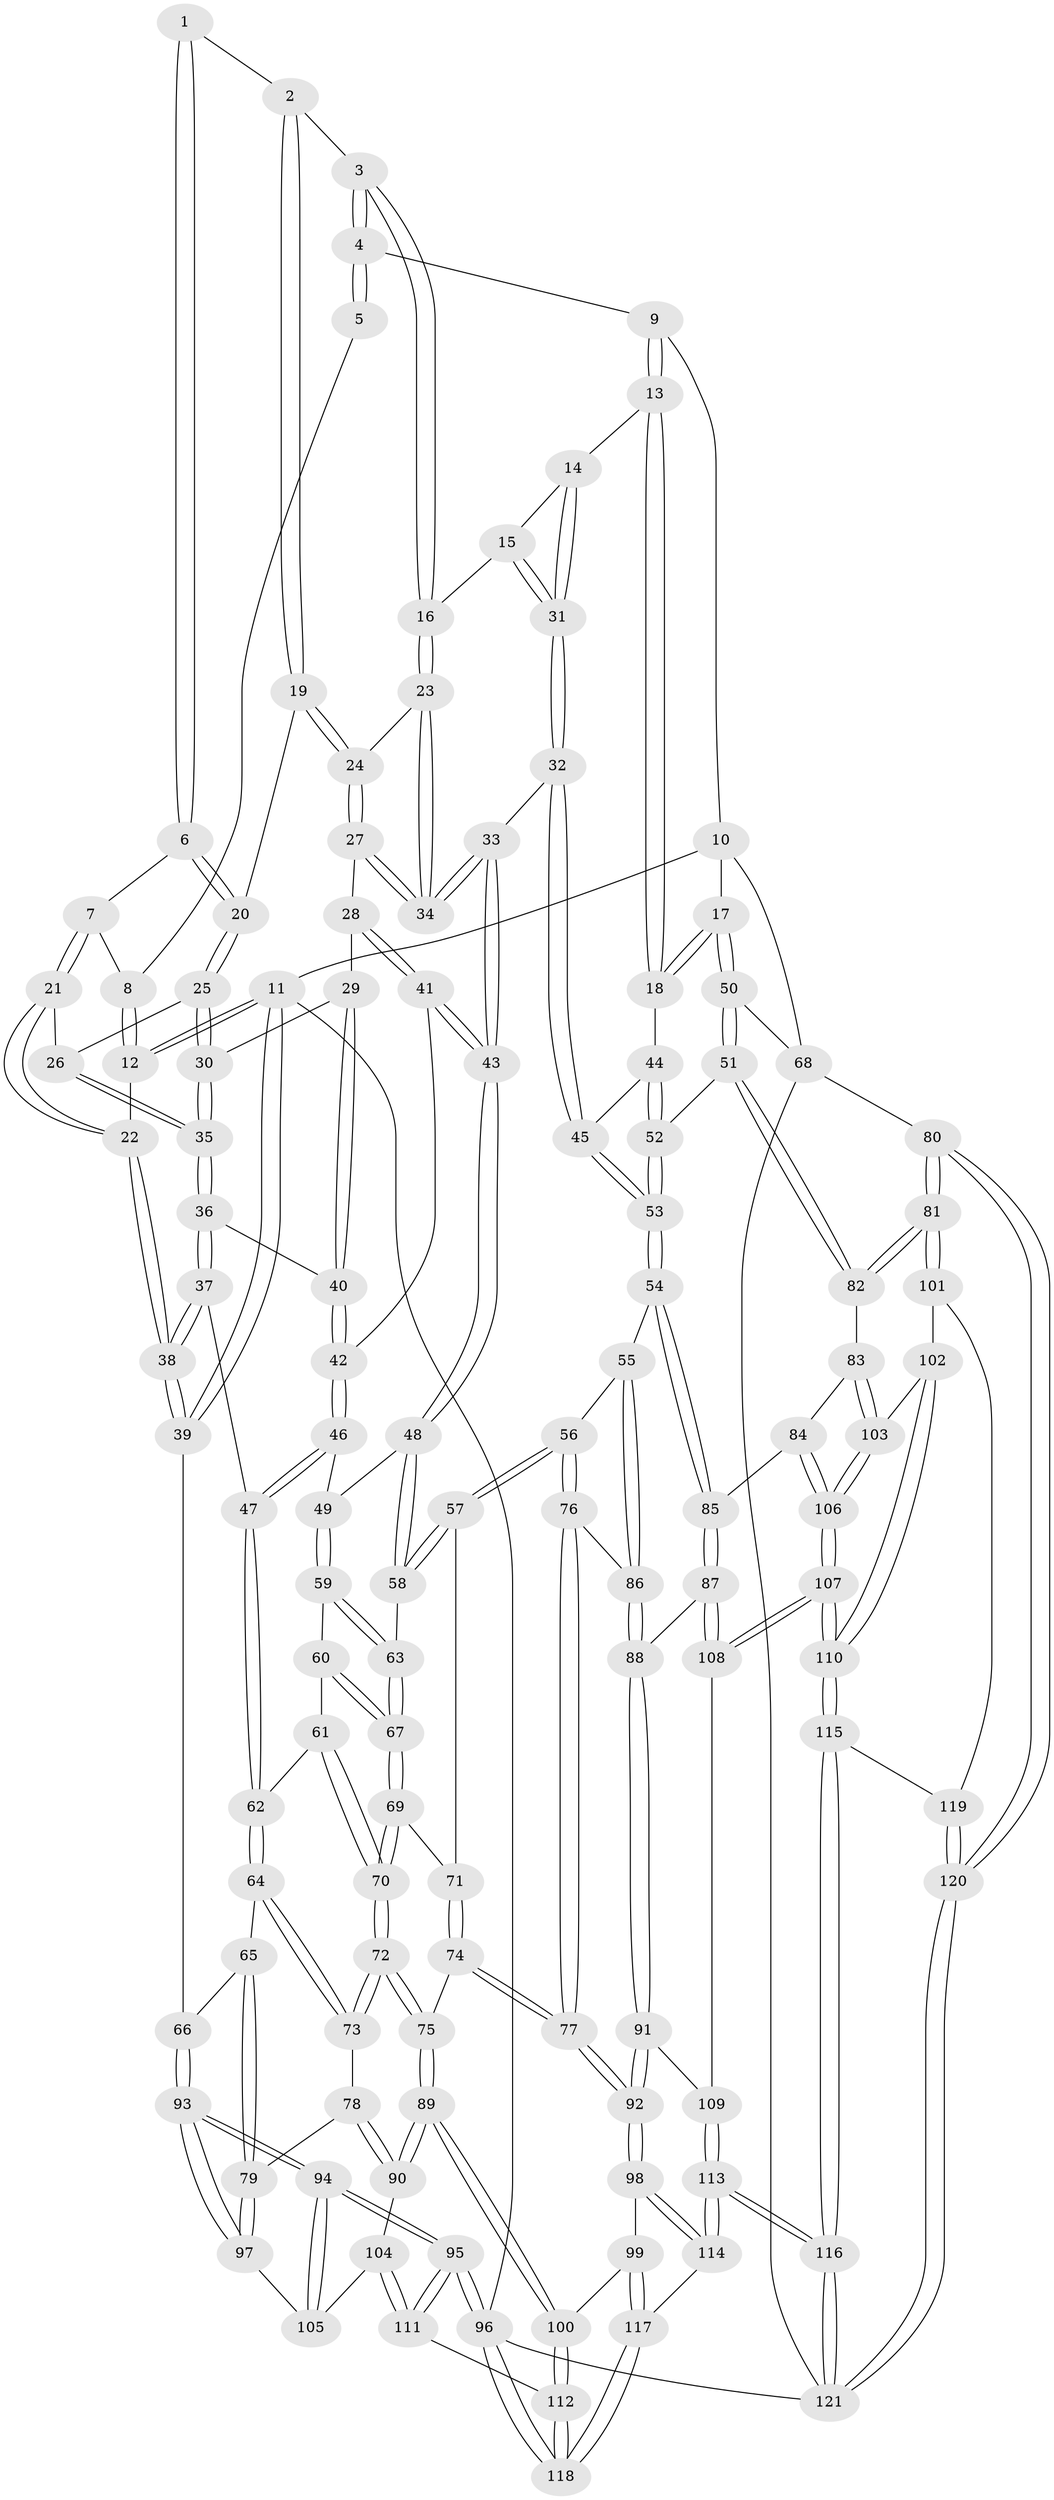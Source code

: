 // Generated by graph-tools (version 1.1) at 2025/01/03/09/25 05:01:08]
// undirected, 121 vertices, 299 edges
graph export_dot {
graph [start="1"]
  node [color=gray90,style=filled];
  1 [pos="+0.42701875077112517+0.013660951917952502"];
  2 [pos="+0.47286585771084877+0.06375510316385848"];
  3 [pos="+0.5420048159771377+0.043502599347703674"];
  4 [pos="+0.6749426695733843+0"];
  5 [pos="+0.35407796951859655+0"];
  6 [pos="+0.3634706948932097+0.08192294884626003"];
  7 [pos="+0.2058866396887873+0"];
  8 [pos="+0.19773254410651042+0"];
  9 [pos="+0.7509686283324063+0"];
  10 [pos="+1+0"];
  11 [pos="+0+0"];
  12 [pos="+0+0"];
  13 [pos="+0.8142973649711516+0.15763826628486233"];
  14 [pos="+0.6892056672375241+0.184793904198832"];
  15 [pos="+0.5670923631328929+0.1456900968556527"];
  16 [pos="+0.5655335199459353+0.14507234847657605"];
  17 [pos="+0.9548412820442523+0.2849416949038354"];
  18 [pos="+0.8404052868186763+0.1878724167394939"];
  19 [pos="+0.4225482662968376+0.11238480437492666"];
  20 [pos="+0.3737514026455859+0.09987185186554341"];
  21 [pos="+0.15604107701018305+0.11334475337007943"];
  22 [pos="+0.07790280378912569+0.150472156743937"];
  23 [pos="+0.5267062409052058+0.17367140657573749"];
  24 [pos="+0.45284257919127163+0.1752459235943479"];
  25 [pos="+0.3365656790801528+0.150443125456703"];
  26 [pos="+0.18114527600299285+0.14283569831470558"];
  27 [pos="+0.4164487326129741+0.24135845593450195"];
  28 [pos="+0.3953321974150751+0.2508398265767759"];
  29 [pos="+0.35090329329358605+0.21714531631477657"];
  30 [pos="+0.3498812126287324+0.21541059673541987"];
  31 [pos="+0.5799600897973023+0.3110580414537328"];
  32 [pos="+0.5640585161313667+0.33183874108823946"];
  33 [pos="+0.5547504786387045+0.3305329478989537"];
  34 [pos="+0.5362041273413354+0.3054273204630138"];
  35 [pos="+0.20049840361480115+0.18985242717606038"];
  36 [pos="+0.21985320715381598+0.28512675217310973"];
  37 [pos="+0.17994419324345148+0.37021381521579466"];
  38 [pos="+0+0.2773430604558284"];
  39 [pos="+0+0.2897589042063513"];
  40 [pos="+0.2328501882172947+0.2844532570367549"];
  41 [pos="+0.3802527876737448+0.2923908299901908"];
  42 [pos="+0.3631387156281196+0.31255117672036226"];
  43 [pos="+0.49293079871093404+0.37463818338826815"];
  44 [pos="+0.6871274784226397+0.3248033840005251"];
  45 [pos="+0.5756026424505428+0.34274412517335556"];
  46 [pos="+0.35363606567421235+0.3927933837643335"];
  47 [pos="+0.19170367472635544+0.3955289072514615"];
  48 [pos="+0.46438250276289955+0.414631076211091"];
  49 [pos="+0.37850743499863027+0.42309231052171054"];
  50 [pos="+1+0.33417638009810435"];
  51 [pos="+0.844463869512644+0.4962349053304656"];
  52 [pos="+0.7279609139123165+0.5159894475609714"];
  53 [pos="+0.6854729222136509+0.5277331940266298"];
  54 [pos="+0.6848564164661003+0.5283080013188036"];
  55 [pos="+0.6689079724917796+0.5343371455907511"];
  56 [pos="+0.5817160161731599+0.5474621779451012"];
  57 [pos="+0.5696880904612226+0.5456804562598112"];
  58 [pos="+0.5089779072665204+0.5120483115881506"];
  59 [pos="+0.37236911167419007+0.44620348030107143"];
  60 [pos="+0.3189428743473309+0.48982977278840806"];
  61 [pos="+0.27661877278164737+0.5122726247512847"];
  62 [pos="+0.187435505915831+0.4953317087042116"];
  63 [pos="+0.41014557972481724+0.5416838261066341"];
  64 [pos="+0.1746785902413904+0.5134527682916417"];
  65 [pos="+0.11747326926203+0.5534316212705294"];
  66 [pos="+0+0.47571557169059353"];
  67 [pos="+0.3935887706194094+0.5703227193747145"];
  68 [pos="+1+0.33315298450817404"];
  69 [pos="+0.39188418944208453+0.5744093528358614"];
  70 [pos="+0.352387461392231+0.6082473134080386"];
  71 [pos="+0.4715731041899731+0.6181249728120451"];
  72 [pos="+0.3382895636859128+0.6505183628738596"];
  73 [pos="+0.27532560591774713+0.6466162727150552"];
  74 [pos="+0.4639537495096109+0.6765229771084776"];
  75 [pos="+0.352175381044958+0.6779200307831733"];
  76 [pos="+0.5247874119653192+0.6932055991378109"];
  77 [pos="+0.49665757376022934+0.7068292376968389"];
  78 [pos="+0.2242077828196776+0.6814054669971498"];
  79 [pos="+0.12389400484953843+0.699084445736779"];
  80 [pos="+1+0.8129670702286814"];
  81 [pos="+1+0.8114179604247475"];
  82 [pos="+0.8780533005680532+0.658954202970994"];
  83 [pos="+0.8560964228189722+0.7070337721464112"];
  84 [pos="+0.7585775340738047+0.7554511783495875"];
  85 [pos="+0.705868847648726+0.7380348664594402"];
  86 [pos="+0.5912518368407121+0.709175536579013"];
  87 [pos="+0.6624341983624309+0.7674277812695706"];
  88 [pos="+0.6229313843527213+0.7660778034247514"];
  89 [pos="+0.34429675908435253+0.8139219796060376"];
  90 [pos="+0.2986831620366437+0.8132127622464941"];
  91 [pos="+0.5239649489278937+0.840853803515905"];
  92 [pos="+0.48036564765845463+0.8327116876522531"];
  93 [pos="+0+0.875740190694501"];
  94 [pos="+0+1"];
  95 [pos="+0+1"];
  96 [pos="+0+1"];
  97 [pos="+0.11561620692998968+0.7157118060989756"];
  98 [pos="+0.4607823072319663+0.8400896426497733"];
  99 [pos="+0.37036131263605304+0.8314482622092053"];
  100 [pos="+0.34970998586826074+0.8187069418975708"];
  101 [pos="+1+0.8562631309811671"];
  102 [pos="+0.9009088990396589+0.8225648471132974"];
  103 [pos="+0.8901246390762021+0.8122584322332398"];
  104 [pos="+0.20840169265701947+0.8314142052769156"];
  105 [pos="+0.1986111493205237+0.8236502854679102"];
  106 [pos="+0.7793075294382642+0.8390119945429358"];
  107 [pos="+0.7416446700441179+0.9512273559414042"];
  108 [pos="+0.6861883489443585+0.8798422844830152"];
  109 [pos="+0.5338401877260301+0.8512427488191459"];
  110 [pos="+0.7576051555561294+1"];
  111 [pos="+0.1903512692039615+0.8995393064764344"];
  112 [pos="+0.23966323122130054+0.9912538924788474"];
  113 [pos="+0.7166824387435856+1"];
  114 [pos="+0.4694036527764744+1"];
  115 [pos="+0.7583640206914215+1"];
  116 [pos="+0.725459488756434+1"];
  117 [pos="+0.31633650199589947+1"];
  118 [pos="+0.29896467574638186+1"];
  119 [pos="+0.9168470377287536+0.9576812189422482"];
  120 [pos="+1+1"];
  121 [pos="+1+1"];
  1 -- 2;
  1 -- 6;
  1 -- 6;
  2 -- 3;
  2 -- 19;
  2 -- 19;
  3 -- 4;
  3 -- 4;
  3 -- 16;
  3 -- 16;
  4 -- 5;
  4 -- 5;
  4 -- 9;
  5 -- 8;
  6 -- 7;
  6 -- 20;
  6 -- 20;
  7 -- 8;
  7 -- 21;
  7 -- 21;
  8 -- 12;
  8 -- 12;
  9 -- 10;
  9 -- 13;
  9 -- 13;
  10 -- 11;
  10 -- 17;
  10 -- 68;
  11 -- 12;
  11 -- 12;
  11 -- 39;
  11 -- 39;
  11 -- 96;
  12 -- 22;
  13 -- 14;
  13 -- 18;
  13 -- 18;
  14 -- 15;
  14 -- 31;
  14 -- 31;
  15 -- 16;
  15 -- 31;
  15 -- 31;
  16 -- 23;
  16 -- 23;
  17 -- 18;
  17 -- 18;
  17 -- 50;
  17 -- 50;
  18 -- 44;
  19 -- 20;
  19 -- 24;
  19 -- 24;
  20 -- 25;
  20 -- 25;
  21 -- 22;
  21 -- 22;
  21 -- 26;
  22 -- 38;
  22 -- 38;
  23 -- 24;
  23 -- 34;
  23 -- 34;
  24 -- 27;
  24 -- 27;
  25 -- 26;
  25 -- 30;
  25 -- 30;
  26 -- 35;
  26 -- 35;
  27 -- 28;
  27 -- 34;
  27 -- 34;
  28 -- 29;
  28 -- 41;
  28 -- 41;
  29 -- 30;
  29 -- 40;
  29 -- 40;
  30 -- 35;
  30 -- 35;
  31 -- 32;
  31 -- 32;
  32 -- 33;
  32 -- 45;
  32 -- 45;
  33 -- 34;
  33 -- 34;
  33 -- 43;
  33 -- 43;
  35 -- 36;
  35 -- 36;
  36 -- 37;
  36 -- 37;
  36 -- 40;
  37 -- 38;
  37 -- 38;
  37 -- 47;
  38 -- 39;
  38 -- 39;
  39 -- 66;
  40 -- 42;
  40 -- 42;
  41 -- 42;
  41 -- 43;
  41 -- 43;
  42 -- 46;
  42 -- 46;
  43 -- 48;
  43 -- 48;
  44 -- 45;
  44 -- 52;
  44 -- 52;
  45 -- 53;
  45 -- 53;
  46 -- 47;
  46 -- 47;
  46 -- 49;
  47 -- 62;
  47 -- 62;
  48 -- 49;
  48 -- 58;
  48 -- 58;
  49 -- 59;
  49 -- 59;
  50 -- 51;
  50 -- 51;
  50 -- 68;
  51 -- 52;
  51 -- 82;
  51 -- 82;
  52 -- 53;
  52 -- 53;
  53 -- 54;
  53 -- 54;
  54 -- 55;
  54 -- 85;
  54 -- 85;
  55 -- 56;
  55 -- 86;
  55 -- 86;
  56 -- 57;
  56 -- 57;
  56 -- 76;
  56 -- 76;
  57 -- 58;
  57 -- 58;
  57 -- 71;
  58 -- 63;
  59 -- 60;
  59 -- 63;
  59 -- 63;
  60 -- 61;
  60 -- 67;
  60 -- 67;
  61 -- 62;
  61 -- 70;
  61 -- 70;
  62 -- 64;
  62 -- 64;
  63 -- 67;
  63 -- 67;
  64 -- 65;
  64 -- 73;
  64 -- 73;
  65 -- 66;
  65 -- 79;
  65 -- 79;
  66 -- 93;
  66 -- 93;
  67 -- 69;
  67 -- 69;
  68 -- 80;
  68 -- 121;
  69 -- 70;
  69 -- 70;
  69 -- 71;
  70 -- 72;
  70 -- 72;
  71 -- 74;
  71 -- 74;
  72 -- 73;
  72 -- 73;
  72 -- 75;
  72 -- 75;
  73 -- 78;
  74 -- 75;
  74 -- 77;
  74 -- 77;
  75 -- 89;
  75 -- 89;
  76 -- 77;
  76 -- 77;
  76 -- 86;
  77 -- 92;
  77 -- 92;
  78 -- 79;
  78 -- 90;
  78 -- 90;
  79 -- 97;
  79 -- 97;
  80 -- 81;
  80 -- 81;
  80 -- 120;
  80 -- 120;
  81 -- 82;
  81 -- 82;
  81 -- 101;
  81 -- 101;
  82 -- 83;
  83 -- 84;
  83 -- 103;
  83 -- 103;
  84 -- 85;
  84 -- 106;
  84 -- 106;
  85 -- 87;
  85 -- 87;
  86 -- 88;
  86 -- 88;
  87 -- 88;
  87 -- 108;
  87 -- 108;
  88 -- 91;
  88 -- 91;
  89 -- 90;
  89 -- 90;
  89 -- 100;
  89 -- 100;
  90 -- 104;
  91 -- 92;
  91 -- 92;
  91 -- 109;
  92 -- 98;
  92 -- 98;
  93 -- 94;
  93 -- 94;
  93 -- 97;
  93 -- 97;
  94 -- 95;
  94 -- 95;
  94 -- 105;
  94 -- 105;
  95 -- 96;
  95 -- 96;
  95 -- 111;
  95 -- 111;
  96 -- 118;
  96 -- 118;
  96 -- 121;
  97 -- 105;
  98 -- 99;
  98 -- 114;
  98 -- 114;
  99 -- 100;
  99 -- 117;
  99 -- 117;
  100 -- 112;
  100 -- 112;
  101 -- 102;
  101 -- 119;
  102 -- 103;
  102 -- 110;
  102 -- 110;
  103 -- 106;
  103 -- 106;
  104 -- 105;
  104 -- 111;
  104 -- 111;
  106 -- 107;
  106 -- 107;
  107 -- 108;
  107 -- 108;
  107 -- 110;
  107 -- 110;
  108 -- 109;
  109 -- 113;
  109 -- 113;
  110 -- 115;
  110 -- 115;
  111 -- 112;
  112 -- 118;
  112 -- 118;
  113 -- 114;
  113 -- 114;
  113 -- 116;
  113 -- 116;
  114 -- 117;
  115 -- 116;
  115 -- 116;
  115 -- 119;
  116 -- 121;
  116 -- 121;
  117 -- 118;
  117 -- 118;
  119 -- 120;
  119 -- 120;
  120 -- 121;
  120 -- 121;
}
